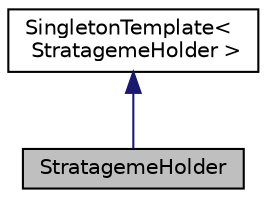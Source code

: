 digraph "StratagemeHolder"
{
 // LATEX_PDF_SIZE
  edge [fontname="Helvetica",fontsize="10",labelfontname="Helvetica",labelfontsize="10"];
  node [fontname="Helvetica",fontsize="10",shape=record];
  Node1 [label="StratagemeHolder",height=0.2,width=0.4,color="black", fillcolor="grey75", style="filled", fontcolor="black",tooltip="The StratagemeHolder class is responsible for holding and managing a collection of Stratageme objects..."];
  Node2 -> Node1 [dir="back",color="midnightblue",fontsize="10",style="solid",fontname="Helvetica"];
  Node2 [label="SingletonTemplate\<\l StratagemeHolder \>",height=0.2,width=0.4,color="black", fillcolor="white", style="filled",URL="$classSingletonTemplate.html",tooltip=" "];
}
